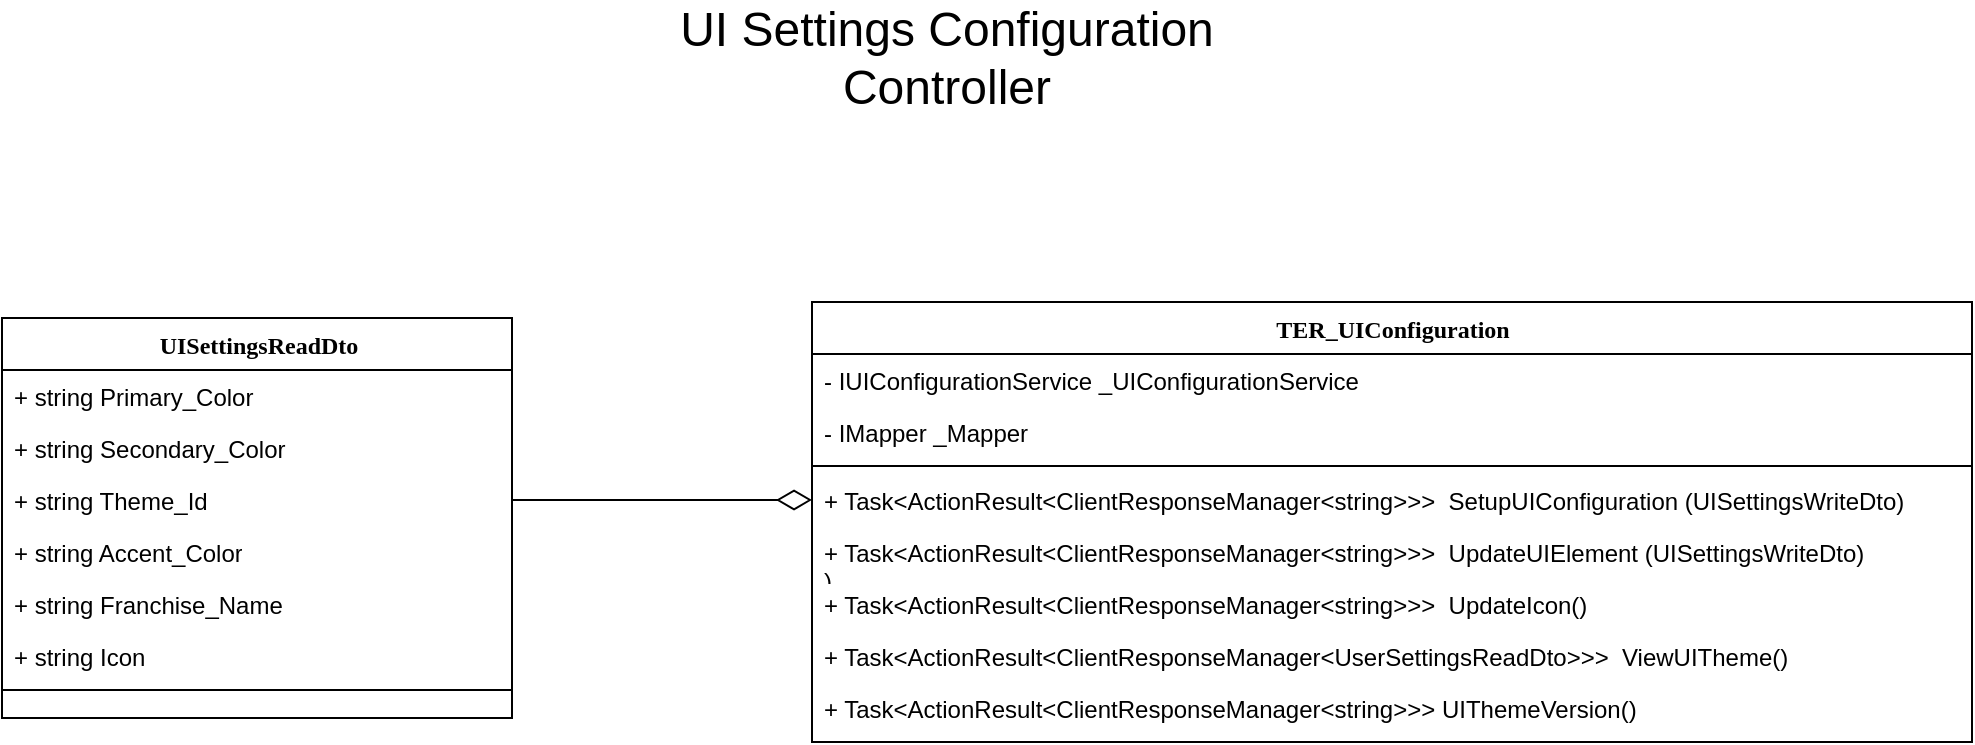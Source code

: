 <mxfile version="14.2.9" type="device"><diagram id="QkI--pBJC4bzssq41QZq" name="Page-1"><mxGraphModel dx="2370" dy="3443" grid="1" gridSize="10" guides="1" tooltips="1" connect="1" arrows="1" fold="1" page="1" pageScale="1" pageWidth="850" pageHeight="1100" math="0" shadow="0"><root><mxCell id="0"/><mxCell id="1" parent="0"/><mxCell id="noM06Llarw8SXuktYtZB-41" value="&lt;font style=&quot;font-size: 24px&quot;&gt;UI Settings Configuration Controller&lt;br&gt;&lt;/font&gt;" style="text;html=1;strokeColor=none;fillColor=none;align=center;verticalAlign=middle;whiteSpace=wrap;rounded=0;" vertex="1" parent="1"><mxGeometry x="330" y="-1970" width="305" height="20" as="geometry"/></mxCell><mxCell id="noM06Llarw8SXuktYtZB-1115" value="TER_UIConfiguration" style="swimlane;html=1;fontStyle=1;align=center;verticalAlign=top;childLayout=stackLayout;horizontal=1;startSize=26;horizontalStack=0;resizeParent=1;resizeLast=0;collapsible=1;marginBottom=0;swimlaneFillColor=#ffffff;rounded=0;shadow=0;comic=0;labelBackgroundColor=none;strokeWidth=1;fillColor=none;fontFamily=Verdana;fontSize=12" vertex="1" parent="1"><mxGeometry x="415" y="-1838" width="580" height="220" as="geometry"/></mxCell><mxCell id="noM06Llarw8SXuktYtZB-1116" value="- IUIConfigurationService _UIConfigurationService" style="text;html=1;strokeColor=none;fillColor=none;align=left;verticalAlign=top;spacingLeft=4;spacingRight=4;whiteSpace=wrap;overflow=hidden;rotatable=0;points=[[0,0.5],[1,0.5]];portConstraint=eastwest;" vertex="1" parent="noM06Llarw8SXuktYtZB-1115"><mxGeometry y="26" width="580" height="26" as="geometry"/></mxCell><mxCell id="noM06Llarw8SXuktYtZB-1117" value="- IMapper _Mapper" style="text;html=1;strokeColor=none;fillColor=none;align=left;verticalAlign=top;spacingLeft=4;spacingRight=4;whiteSpace=wrap;overflow=hidden;rotatable=0;points=[[0,0.5],[1,0.5]];portConstraint=eastwest;" vertex="1" parent="noM06Llarw8SXuktYtZB-1115"><mxGeometry y="52" width="580" height="26" as="geometry"/></mxCell><mxCell id="noM06Llarw8SXuktYtZB-1118" value="" style="line;html=1;strokeWidth=1;fillColor=none;align=left;verticalAlign=middle;spacingTop=-1;spacingLeft=3;spacingRight=3;rotatable=0;labelPosition=right;points=[];portConstraint=eastwest;" vertex="1" parent="noM06Llarw8SXuktYtZB-1115"><mxGeometry y="78" width="580" height="8" as="geometry"/></mxCell><mxCell id="noM06Llarw8SXuktYtZB-1119" value="+ Task&amp;lt;ActionResult&amp;lt;ClientResponseManager&amp;lt;string&amp;gt;&amp;gt;&amp;gt;&amp;nbsp; SetupUIConfiguration (UISettingsWriteDto)" style="text;html=1;strokeColor=none;fillColor=none;align=left;verticalAlign=top;spacingLeft=4;spacingRight=4;whiteSpace=wrap;overflow=hidden;rotatable=0;points=[[0,0.5],[1,0.5]];portConstraint=eastwest;" vertex="1" parent="noM06Llarw8SXuktYtZB-1115"><mxGeometry y="86" width="580" height="26" as="geometry"/></mxCell><mxCell id="noM06Llarw8SXuktYtZB-1120" value="+ Task&amp;lt;ActionResult&amp;lt;ClientResponseManager&amp;lt;string&amp;gt;&amp;gt;&amp;gt;&amp;nbsp; UpdateUIElement (UISettingsWriteDto)&lt;br&gt;)" style="text;html=1;strokeColor=none;fillColor=none;align=left;verticalAlign=top;spacingLeft=4;spacingRight=4;whiteSpace=wrap;overflow=hidden;rotatable=0;points=[[0,0.5],[1,0.5]];portConstraint=eastwest;" vertex="1" parent="noM06Llarw8SXuktYtZB-1115"><mxGeometry y="112" width="580" height="26" as="geometry"/></mxCell><mxCell id="noM06Llarw8SXuktYtZB-1121" value="+ Task&amp;lt;ActionResult&amp;lt;ClientResponseManager&amp;lt;string&amp;gt;&amp;gt;&amp;gt;&amp;nbsp; UpdateIcon()" style="text;html=1;strokeColor=none;fillColor=none;align=left;verticalAlign=top;spacingLeft=4;spacingRight=4;whiteSpace=wrap;overflow=hidden;rotatable=0;points=[[0,0.5],[1,0.5]];portConstraint=eastwest;" vertex="1" parent="noM06Llarw8SXuktYtZB-1115"><mxGeometry y="138" width="580" height="26" as="geometry"/></mxCell><mxCell id="noM06Llarw8SXuktYtZB-1122" value="+ Task&amp;lt;ActionResult&amp;lt;ClientResponseManager&amp;lt;UserSettingsReadDto&amp;gt;&amp;gt;&amp;gt;&amp;nbsp; ViewUITheme()" style="text;html=1;strokeColor=none;fillColor=none;align=left;verticalAlign=top;spacingLeft=4;spacingRight=4;whiteSpace=wrap;overflow=hidden;rotatable=0;points=[[0,0.5],[1,0.5]];portConstraint=eastwest;" vertex="1" parent="noM06Llarw8SXuktYtZB-1115"><mxGeometry y="164" width="580" height="26" as="geometry"/></mxCell><mxCell id="noM06Llarw8SXuktYtZB-1123" value="+ Task&amp;lt;ActionResult&amp;lt;ClientResponseManager&amp;lt;string&amp;gt;&amp;gt;&amp;gt; UIThemeVersion()" style="text;html=1;strokeColor=none;fillColor=none;align=left;verticalAlign=top;spacingLeft=4;spacingRight=4;whiteSpace=wrap;overflow=hidden;rotatable=0;points=[[0,0.5],[1,0.5]];portConstraint=eastwest;" vertex="1" parent="noM06Llarw8SXuktYtZB-1115"><mxGeometry y="190" width="580" height="26" as="geometry"/></mxCell><mxCell id="noM06Llarw8SXuktYtZB-1124" value="UISettingsReadDto" style="swimlane;html=1;fontStyle=1;align=center;verticalAlign=top;childLayout=stackLayout;horizontal=1;startSize=26;horizontalStack=0;resizeParent=1;resizeLast=0;collapsible=1;marginBottom=0;swimlaneFillColor=#ffffff;rounded=0;shadow=0;comic=0;labelBackgroundColor=none;strokeWidth=1;fillColor=none;fontFamily=Verdana;fontSize=12" vertex="1" parent="1"><mxGeometry x="10" y="-1830" width="255" height="200" as="geometry"/></mxCell><mxCell id="noM06Llarw8SXuktYtZB-1125" value="+ string Primary_Color" style="text;html=1;strokeColor=none;fillColor=none;align=left;verticalAlign=top;spacingLeft=4;spacingRight=4;whiteSpace=wrap;overflow=hidden;rotatable=0;points=[[0,0.5],[1,0.5]];portConstraint=eastwest;" vertex="1" parent="noM06Llarw8SXuktYtZB-1124"><mxGeometry y="26" width="255" height="26" as="geometry"/></mxCell><mxCell id="noM06Llarw8SXuktYtZB-1126" value="+ string Secondary_Color" style="text;html=1;strokeColor=none;fillColor=none;align=left;verticalAlign=top;spacingLeft=4;spacingRight=4;whiteSpace=wrap;overflow=hidden;rotatable=0;points=[[0,0.5],[1,0.5]];portConstraint=eastwest;" vertex="1" parent="noM06Llarw8SXuktYtZB-1124"><mxGeometry y="52" width="255" height="26" as="geometry"/></mxCell><mxCell id="noM06Llarw8SXuktYtZB-1127" value="+ string Theme_Id" style="text;html=1;strokeColor=none;fillColor=none;align=left;verticalAlign=top;spacingLeft=4;spacingRight=4;whiteSpace=wrap;overflow=hidden;rotatable=0;points=[[0,0.5],[1,0.5]];portConstraint=eastwest;" vertex="1" parent="noM06Llarw8SXuktYtZB-1124"><mxGeometry y="78" width="255" height="26" as="geometry"/></mxCell><mxCell id="noM06Llarw8SXuktYtZB-1128" value="+ string Accent_Color" style="text;html=1;strokeColor=none;fillColor=none;align=left;verticalAlign=top;spacingLeft=4;spacingRight=4;whiteSpace=wrap;overflow=hidden;rotatable=0;points=[[0,0.5],[1,0.5]];portConstraint=eastwest;" vertex="1" parent="noM06Llarw8SXuktYtZB-1124"><mxGeometry y="104" width="255" height="26" as="geometry"/></mxCell><mxCell id="noM06Llarw8SXuktYtZB-1129" value="+ string Franchise_Name" style="text;html=1;strokeColor=none;fillColor=none;align=left;verticalAlign=top;spacingLeft=4;spacingRight=4;whiteSpace=wrap;overflow=hidden;rotatable=0;points=[[0,0.5],[1,0.5]];portConstraint=eastwest;" vertex="1" parent="noM06Llarw8SXuktYtZB-1124"><mxGeometry y="130" width="255" height="26" as="geometry"/></mxCell><mxCell id="noM06Llarw8SXuktYtZB-1130" value="+ string Icon" style="text;html=1;strokeColor=none;fillColor=none;align=left;verticalAlign=top;spacingLeft=4;spacingRight=4;whiteSpace=wrap;overflow=hidden;rotatable=0;points=[[0,0.5],[1,0.5]];portConstraint=eastwest;" vertex="1" parent="noM06Llarw8SXuktYtZB-1124"><mxGeometry y="156" width="255" height="26" as="geometry"/></mxCell><mxCell id="noM06Llarw8SXuktYtZB-1131" value="" style="line;html=1;strokeWidth=1;fillColor=none;align=left;verticalAlign=middle;spacingTop=-1;spacingLeft=3;spacingRight=3;rotatable=0;labelPosition=right;points=[];portConstraint=eastwest;" vertex="1" parent="noM06Llarw8SXuktYtZB-1124"><mxGeometry y="182" width="255" height="8" as="geometry"/></mxCell><mxCell id="noM06Llarw8SXuktYtZB-1132" style="edgeStyle=orthogonalEdgeStyle;rounded=0;orthogonalLoop=1;jettySize=auto;html=1;exitX=1;exitY=0.5;exitDx=0;exitDy=0;entryX=0;entryY=0.5;entryDx=0;entryDy=0;endArrow=diamondThin;endFill=0;endSize=15;" edge="1" parent="1" source="noM06Llarw8SXuktYtZB-1127" target="noM06Llarw8SXuktYtZB-1119"><mxGeometry relative="1" as="geometry"/></mxCell></root></mxGraphModel></diagram></mxfile>